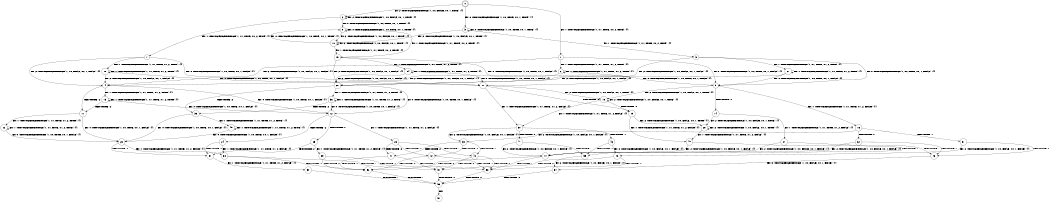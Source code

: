 digraph BCG {
size = "7, 10.5";
center = TRUE;
node [shape = circle];
0 [peripheries = 2];
0 -> 1 [label = "EX !1 !ATOMIC_EXCH_BRANCH (1, +1, TRUE, +0, 2, TRUE) !{}"];
0 -> 2 [label = "EX !2 !ATOMIC_EXCH_BRANCH (1, +0, FALSE, +0, 1, TRUE) !{}"];
0 -> 3 [label = "EX !0 !ATOMIC_EXCH_BRANCH (1, +0, TRUE, +0, 1, TRUE) !{}"];
1 -> 4 [label = "EX !2 !ATOMIC_EXCH_BRANCH (1, +0, FALSE, +0, 1, FALSE) !{}"];
1 -> 5 [label = "EX !0 !ATOMIC_EXCH_BRANCH (1, +0, TRUE, +0, 1, FALSE) !{}"];
1 -> 6 [label = "EX !1 !ATOMIC_EXCH_BRANCH (1, +1, TRUE, +1, 2, TRUE) !{}"];
2 -> 7 [label = "EX !1 !ATOMIC_EXCH_BRANCH (1, +1, TRUE, +0, 2, TRUE) !{}"];
2 -> 8 [label = "EX !0 !ATOMIC_EXCH_BRANCH (1, +0, TRUE, +0, 1, TRUE) !{}"];
2 -> 2 [label = "EX !2 !ATOMIC_EXCH_BRANCH (1, +0, FALSE, +0, 1, TRUE) !{}"];
3 -> 9 [label = "EX !1 !ATOMIC_EXCH_BRANCH (1, +1, TRUE, +0, 2, TRUE) !{}"];
3 -> 10 [label = "EX !2 !ATOMIC_EXCH_BRANCH (1, +0, FALSE, +0, 1, TRUE) !{}"];
3 -> 3 [label = "EX !0 !ATOMIC_EXCH_BRANCH (1, +0, TRUE, +0, 1, TRUE) !{}"];
4 -> 11 [label = "TERMINATE !2"];
4 -> 12 [label = "EX !0 !ATOMIC_EXCH_BRANCH (1, +0, TRUE, +0, 1, FALSE) !{}"];
4 -> 13 [label = "EX !1 !ATOMIC_EXCH_BRANCH (1, +1, TRUE, +1, 2, TRUE) !{}"];
5 -> 14 [label = "TERMINATE !0"];
5 -> 15 [label = "EX !2 !ATOMIC_EXCH_BRANCH (1, +0, FALSE, +0, 1, TRUE) !{}"];
5 -> 16 [label = "EX !1 !ATOMIC_EXCH_BRANCH (1, +1, TRUE, +1, 2, FALSE) !{}"];
6 -> 4 [label = "EX !2 !ATOMIC_EXCH_BRANCH (1, +0, FALSE, +0, 1, FALSE) !{}"];
6 -> 5 [label = "EX !0 !ATOMIC_EXCH_BRANCH (1, +0, TRUE, +0, 1, FALSE) !{}"];
6 -> 6 [label = "EX !1 !ATOMIC_EXCH_BRANCH (1, +1, TRUE, +1, 2, TRUE) !{}"];
7 -> 17 [label = "EX !0 !ATOMIC_EXCH_BRANCH (1, +0, TRUE, +0, 1, FALSE) !{}"];
7 -> 4 [label = "EX !2 !ATOMIC_EXCH_BRANCH (1, +0, FALSE, +0, 1, FALSE) !{}"];
7 -> 18 [label = "EX !1 !ATOMIC_EXCH_BRANCH (1, +1, TRUE, +1, 2, TRUE) !{}"];
8 -> 19 [label = "EX !1 !ATOMIC_EXCH_BRANCH (1, +1, TRUE, +0, 2, TRUE) !{}"];
8 -> 10 [label = "EX !2 !ATOMIC_EXCH_BRANCH (1, +0, FALSE, +0, 1, TRUE) !{}"];
8 -> 8 [label = "EX !0 !ATOMIC_EXCH_BRANCH (1, +0, TRUE, +0, 1, TRUE) !{}"];
9 -> 20 [label = "EX !2 !ATOMIC_EXCH_BRANCH (1, +0, FALSE, +0, 1, FALSE) !{}"];
9 -> 21 [label = "EX !1 !ATOMIC_EXCH_BRANCH (1, +1, TRUE, +1, 2, TRUE) !{}"];
9 -> 5 [label = "EX !0 !ATOMIC_EXCH_BRANCH (1, +0, TRUE, +0, 1, FALSE) !{}"];
10 -> 19 [label = "EX !1 !ATOMIC_EXCH_BRANCH (1, +1, TRUE, +0, 2, TRUE) !{}"];
10 -> 10 [label = "EX !2 !ATOMIC_EXCH_BRANCH (1, +0, FALSE, +0, 1, TRUE) !{}"];
10 -> 8 [label = "EX !0 !ATOMIC_EXCH_BRANCH (1, +0, TRUE, +0, 1, TRUE) !{}"];
11 -> 22 [label = "EX !1 !ATOMIC_EXCH_BRANCH (1, +1, TRUE, +1, 2, TRUE) !{}"];
11 -> 23 [label = "EX !0 !ATOMIC_EXCH_BRANCH (1, +0, TRUE, +0, 1, FALSE) !{}"];
12 -> 24 [label = "TERMINATE !2"];
12 -> 25 [label = "TERMINATE !0"];
12 -> 26 [label = "EX !1 !ATOMIC_EXCH_BRANCH (1, +1, TRUE, +1, 2, FALSE) !{}"];
13 -> 11 [label = "TERMINATE !2"];
13 -> 12 [label = "EX !0 !ATOMIC_EXCH_BRANCH (1, +0, TRUE, +0, 1, FALSE) !{}"];
13 -> 13 [label = "EX !1 !ATOMIC_EXCH_BRANCH (1, +1, TRUE, +1, 2, TRUE) !{}"];
14 -> 27 [label = "EX !1 !ATOMIC_EXCH_BRANCH (1, +1, TRUE, +1, 2, FALSE) !{}"];
14 -> 28 [label = "EX !2 !ATOMIC_EXCH_BRANCH (1, +0, FALSE, +0, 1, TRUE) !{}"];
15 -> 29 [label = "TERMINATE !0"];
15 -> 15 [label = "EX !2 !ATOMIC_EXCH_BRANCH (1, +0, FALSE, +0, 1, TRUE) !{}"];
15 -> 30 [label = "EX !1 !ATOMIC_EXCH_BRANCH (1, +1, TRUE, +1, 2, FALSE) !{}"];
16 -> 31 [label = "TERMINATE !1"];
16 -> 32 [label = "TERMINATE !0"];
16 -> 33 [label = "EX !2 !ATOMIC_EXCH_BRANCH (1, +0, FALSE, +0, 1, FALSE) !{}"];
17 -> 29 [label = "TERMINATE !0"];
17 -> 15 [label = "EX !2 !ATOMIC_EXCH_BRANCH (1, +0, FALSE, +0, 1, TRUE) !{}"];
17 -> 30 [label = "EX !1 !ATOMIC_EXCH_BRANCH (1, +1, TRUE, +1, 2, FALSE) !{}"];
18 -> 17 [label = "EX !0 !ATOMIC_EXCH_BRANCH (1, +0, TRUE, +0, 1, FALSE) !{}"];
18 -> 4 [label = "EX !2 !ATOMIC_EXCH_BRANCH (1, +0, FALSE, +0, 1, FALSE) !{}"];
18 -> 18 [label = "EX !1 !ATOMIC_EXCH_BRANCH (1, +1, TRUE, +1, 2, TRUE) !{}"];
19 -> 20 [label = "EX !2 !ATOMIC_EXCH_BRANCH (1, +0, FALSE, +0, 1, FALSE) !{}"];
19 -> 34 [label = "EX !1 !ATOMIC_EXCH_BRANCH (1, +1, TRUE, +1, 2, TRUE) !{}"];
19 -> 17 [label = "EX !0 !ATOMIC_EXCH_BRANCH (1, +0, TRUE, +0, 1, FALSE) !{}"];
20 -> 35 [label = "TERMINATE !2"];
20 -> 36 [label = "EX !1 !ATOMIC_EXCH_BRANCH (1, +1, TRUE, +1, 2, TRUE) !{}"];
20 -> 12 [label = "EX !0 !ATOMIC_EXCH_BRANCH (1, +0, TRUE, +0, 1, FALSE) !{}"];
21 -> 20 [label = "EX !2 !ATOMIC_EXCH_BRANCH (1, +0, FALSE, +0, 1, FALSE) !{}"];
21 -> 21 [label = "EX !1 !ATOMIC_EXCH_BRANCH (1, +1, TRUE, +1, 2, TRUE) !{}"];
21 -> 5 [label = "EX !0 !ATOMIC_EXCH_BRANCH (1, +0, TRUE, +0, 1, FALSE) !{}"];
22 -> 23 [label = "EX !0 !ATOMIC_EXCH_BRANCH (1, +0, TRUE, +0, 1, FALSE) !{}"];
22 -> 22 [label = "EX !1 !ATOMIC_EXCH_BRANCH (1, +1, TRUE, +1, 2, TRUE) !{}"];
23 -> 37 [label = "TERMINATE !0"];
23 -> 38 [label = "EX !1 !ATOMIC_EXCH_BRANCH (1, +1, TRUE, +1, 2, FALSE) !{}"];
24 -> 38 [label = "EX !1 !ATOMIC_EXCH_BRANCH (1, +1, TRUE, +1, 2, FALSE) !{}"];
24 -> 37 [label = "TERMINATE !0"];
25 -> 39 [label = "EX !1 !ATOMIC_EXCH_BRANCH (1, +1, TRUE, +1, 2, FALSE) !{}"];
25 -> 37 [label = "TERMINATE !2"];
26 -> 40 [label = "TERMINATE !1"];
26 -> 41 [label = "TERMINATE !2"];
26 -> 42 [label = "TERMINATE !0"];
27 -> 43 [label = "TERMINATE !1"];
27 -> 44 [label = "EX !2 !ATOMIC_EXCH_BRANCH (1, +0, FALSE, +0, 1, FALSE) !{}"];
28 -> 28 [label = "EX !2 !ATOMIC_EXCH_BRANCH (1, +0, FALSE, +0, 1, TRUE) !{}"];
28 -> 45 [label = "EX !1 !ATOMIC_EXCH_BRANCH (1, +1, TRUE, +1, 2, FALSE) !{}"];
29 -> 28 [label = "EX !2 !ATOMIC_EXCH_BRANCH (1, +0, FALSE, +0, 1, TRUE) !{}"];
29 -> 45 [label = "EX !1 !ATOMIC_EXCH_BRANCH (1, +1, TRUE, +1, 2, FALSE) !{}"];
30 -> 46 [label = "TERMINATE !1"];
30 -> 47 [label = "TERMINATE !0"];
30 -> 33 [label = "EX !2 !ATOMIC_EXCH_BRANCH (1, +0, FALSE, +0, 1, FALSE) !{}"];
31 -> 43 [label = "TERMINATE !0"];
31 -> 48 [label = "EX !2 !ATOMIC_EXCH_BRANCH (1, +0, FALSE, +0, 1, FALSE) !{}"];
32 -> 43 [label = "TERMINATE !1"];
32 -> 44 [label = "EX !2 !ATOMIC_EXCH_BRANCH (1, +0, FALSE, +0, 1, FALSE) !{}"];
33 -> 40 [label = "TERMINATE !1"];
33 -> 41 [label = "TERMINATE !2"];
33 -> 42 [label = "TERMINATE !0"];
34 -> 20 [label = "EX !2 !ATOMIC_EXCH_BRANCH (1, +0, FALSE, +0, 1, FALSE) !{}"];
34 -> 34 [label = "EX !1 !ATOMIC_EXCH_BRANCH (1, +1, TRUE, +1, 2, TRUE) !{}"];
34 -> 17 [label = "EX !0 !ATOMIC_EXCH_BRANCH (1, +0, TRUE, +0, 1, FALSE) !{}"];
35 -> 49 [label = "EX !1 !ATOMIC_EXCH_BRANCH (1, +1, TRUE, +1, 2, TRUE) !{}"];
35 -> 23 [label = "EX !0 !ATOMIC_EXCH_BRANCH (1, +0, TRUE, +0, 1, FALSE) !{}"];
36 -> 35 [label = "TERMINATE !2"];
36 -> 36 [label = "EX !1 !ATOMIC_EXCH_BRANCH (1, +1, TRUE, +1, 2, TRUE) !{}"];
36 -> 12 [label = "EX !0 !ATOMIC_EXCH_BRANCH (1, +0, TRUE, +0, 1, FALSE) !{}"];
37 -> 50 [label = "EX !1 !ATOMIC_EXCH_BRANCH (1, +1, TRUE, +1, 2, FALSE) !{}"];
38 -> 51 [label = "TERMINATE !1"];
38 -> 52 [label = "TERMINATE !0"];
39 -> 53 [label = "TERMINATE !1"];
39 -> 52 [label = "TERMINATE !2"];
40 -> 51 [label = "TERMINATE !2"];
40 -> 53 [label = "TERMINATE !0"];
41 -> 51 [label = "TERMINATE !1"];
41 -> 52 [label = "TERMINATE !0"];
42 -> 53 [label = "TERMINATE !1"];
42 -> 52 [label = "TERMINATE !2"];
43 -> 54 [label = "EX !2 !ATOMIC_EXCH_BRANCH (1, +0, FALSE, +0, 1, FALSE) !{}"];
44 -> 53 [label = "TERMINATE !1"];
44 -> 52 [label = "TERMINATE !2"];
45 -> 55 [label = "TERMINATE !1"];
45 -> 44 [label = "EX !2 !ATOMIC_EXCH_BRANCH (1, +0, FALSE, +0, 1, FALSE) !{}"];
46 -> 48 [label = "EX !2 !ATOMIC_EXCH_BRANCH (1, +0, FALSE, +0, 1, FALSE) !{}"];
46 -> 55 [label = "TERMINATE !0"];
47 -> 44 [label = "EX !2 !ATOMIC_EXCH_BRANCH (1, +0, FALSE, +0, 1, FALSE) !{}"];
47 -> 55 [label = "TERMINATE !1"];
48 -> 51 [label = "TERMINATE !2"];
48 -> 53 [label = "TERMINATE !0"];
49 -> 49 [label = "EX !1 !ATOMIC_EXCH_BRANCH (1, +1, TRUE, +1, 2, TRUE) !{}"];
49 -> 23 [label = "EX !0 !ATOMIC_EXCH_BRANCH (1, +0, TRUE, +0, 1, FALSE) !{}"];
50 -> 56 [label = "TERMINATE !1"];
51 -> 56 [label = "TERMINATE !0"];
52 -> 56 [label = "TERMINATE !1"];
53 -> 56 [label = "TERMINATE !2"];
54 -> 56 [label = "TERMINATE !2"];
55 -> 54 [label = "EX !2 !ATOMIC_EXCH_BRANCH (1, +0, FALSE, +0, 1, FALSE) !{}"];
56 -> 57 [label = "exit"];
}
